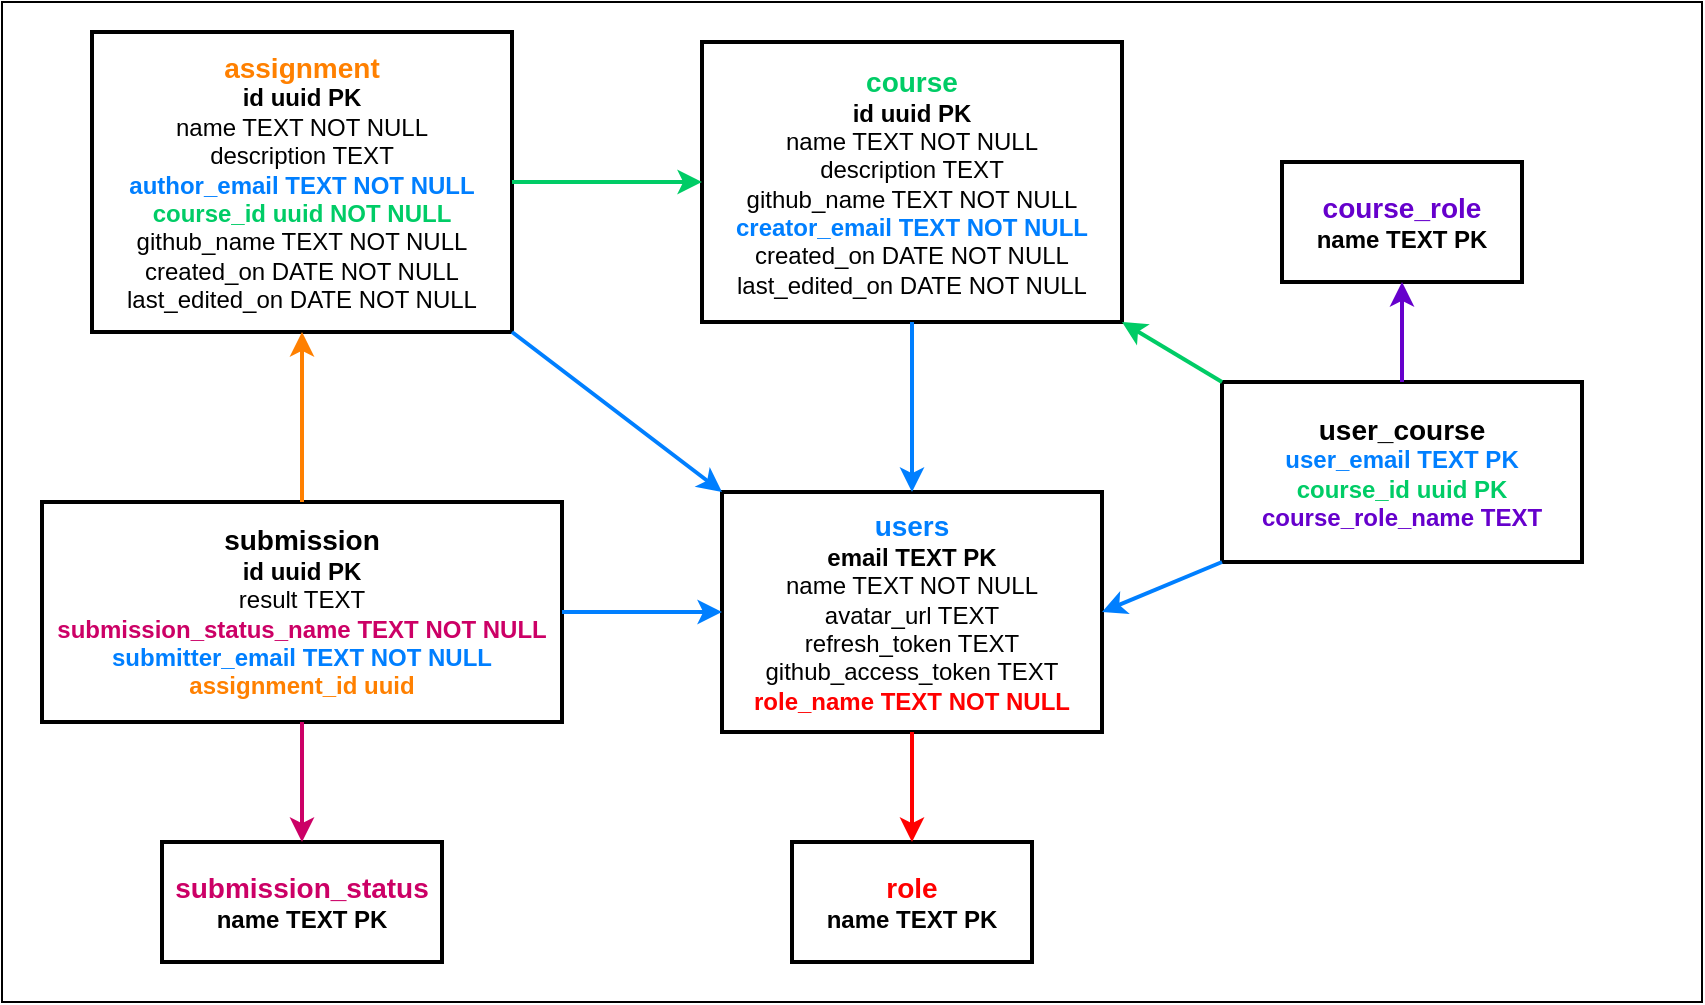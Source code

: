 <mxfile>
    <diagram id="M3_72ie4rDMov3f6Uv0h" name="Page-1">
        <mxGraphModel dx="744" dy="571" grid="1" gridSize="10" guides="1" tooltips="1" connect="1" arrows="1" fold="1" page="1" pageScale="1" pageWidth="850" pageHeight="1100" math="0" shadow="0">
            <root>
                <mxCell id="0"/>
                <mxCell id="1" parent="0"/>
                <mxCell id="20" value="" style="rounded=0;whiteSpace=wrap;html=1;fillColor=#FFFFFF;" vertex="1" parent="1">
                    <mxGeometry width="850" height="500" as="geometry"/>
                </mxCell>
                <mxCell id="2" value="&lt;font color=&quot;#ff0000&quot;&gt;&lt;b&gt;&lt;font style=&quot;font-size: 14px&quot;&gt;role&lt;/font&gt;&lt;/b&gt;&lt;br&gt;&lt;/font&gt;&lt;b&gt;name TEXT PK&lt;/b&gt;" style="rounded=0;whiteSpace=wrap;html=1;fillColor=#FFFFFF;fontColor=#000000;strokeColor=#000000;strokeWidth=2;" vertex="1" parent="1">
                    <mxGeometry x="395" y="420" width="120" height="60" as="geometry"/>
                </mxCell>
                <mxCell id="3" value="&lt;b style=&quot;font-size: 14px&quot;&gt;&lt;font color=&quot;#6600cc&quot;&gt;course_role&lt;br&gt;&lt;/font&gt;&lt;/b&gt;&lt;b&gt;name TEXT PK&lt;/b&gt;" style="rounded=0;whiteSpace=wrap;html=1;fillColor=#FFFFFF;fontColor=#000000;strokeColor=#000000;strokeWidth=2;" vertex="1" parent="1">
                    <mxGeometry x="640" y="80" width="120" height="60" as="geometry"/>
                </mxCell>
                <mxCell id="4" value="&lt;font color=&quot;#cc0066&quot;&gt;&lt;b&gt;&lt;font style=&quot;font-size: 14px&quot;&gt;submission_status&lt;/font&gt;&lt;/b&gt;&lt;br&gt;&lt;/font&gt;&lt;b&gt;name TEXT PK&lt;/b&gt;" style="rounded=0;whiteSpace=wrap;html=1;fillColor=#FFFFFF;fontColor=#000000;strokeColor=#000000;strokeWidth=2;" vertex="1" parent="1">
                    <mxGeometry x="80" y="420" width="140" height="60" as="geometry"/>
                </mxCell>
                <mxCell id="5" value="&lt;font color=&quot;#007fff&quot;&gt;&lt;b&gt;&lt;font style=&quot;font-size: 14px&quot;&gt;users&lt;/font&gt;&lt;/b&gt;&lt;br&gt;&lt;/font&gt;&lt;b&gt;email TEXT PK&lt;/b&gt;&lt;br&gt;name TEXT NOT NULL&lt;br&gt;avatar_url TEXT&lt;br&gt;refresh_token TEXT&lt;br&gt;github_access_token TEXT&lt;br&gt;&lt;font color=&quot;#ff0000&quot;&gt;&lt;b&gt;role_name TEXT NOT NULL&lt;/b&gt;&lt;/font&gt;" style="rounded=0;whiteSpace=wrap;html=1;fillColor=#FFFFFF;fontColor=#000000;strokeColor=#000000;strokeWidth=2;" vertex="1" parent="1">
                    <mxGeometry x="360" y="245" width="190" height="120" as="geometry"/>
                </mxCell>
                <mxCell id="6" value="&lt;b&gt;&lt;font color=&quot;#00cc66&quot;&gt;&lt;font style=&quot;font-size: 14px&quot;&gt;course&lt;/font&gt;&lt;br&gt;&lt;/font&gt;id uuid PK&lt;/b&gt;&lt;br&gt;name TEXT NOT NULL&lt;br&gt;description TEXT&lt;br&gt;github_name TEXT NOT NULL&lt;br&gt;&lt;b&gt;&lt;font color=&quot;#007fff&quot;&gt;creator_email TEXT NOT NULL&lt;/font&gt;&lt;/b&gt;&lt;br&gt;created_on DATE NOT NULL&lt;br&gt;last_edited_on DATE NOT NULL" style="rounded=0;whiteSpace=wrap;html=1;fillColor=#FFFFFF;fontColor=#000000;strokeWidth=2;strokeColor=#000000;" vertex="1" parent="1">
                    <mxGeometry x="350" y="20" width="210" height="140" as="geometry"/>
                </mxCell>
                <mxCell id="7" value="&lt;b style=&quot;font-size: 14px&quot;&gt;&lt;font color=&quot;#ff8000&quot;&gt;assignment&lt;br&gt;&lt;/font&gt;&lt;/b&gt;&lt;b&gt;id uuid PK&lt;/b&gt;&lt;br&gt;name TEXT NOT NULL&lt;br&gt;description TEXT&lt;br&gt;&lt;b&gt;&lt;font color=&quot;#007fff&quot;&gt;author_email TEXT NOT NULL&lt;br&gt;&lt;/font&gt;&lt;font color=&quot;#00cc66&quot;&gt;course_id uuid NOT NULL&lt;/font&gt;&lt;br&gt;&lt;/b&gt;github_name TEXT NOT NULL&lt;br&gt;created_on DATE NOT NULL&lt;br&gt;last_edited_on DATE NOT NULL" style="rounded=0;whiteSpace=wrap;html=1;fillColor=#FFFFFF;fontColor=#000000;strokeWidth=2;strokeColor=#000000;" vertex="1" parent="1">
                    <mxGeometry x="45" y="15" width="210" height="150" as="geometry"/>
                </mxCell>
                <mxCell id="8" value="&lt;b&gt;&lt;font style=&quot;font-size: 14px&quot;&gt;submission&lt;/font&gt;&lt;br&gt;id uuid PK&lt;br&gt;&lt;/b&gt;result TEXT&lt;br&gt;&lt;b&gt;&lt;font color=&quot;#cc0066&quot;&gt;submission_status_name TEXT NOT NULL&lt;br&gt;&lt;/font&gt;&lt;font color=&quot;#007fff&quot;&gt;submitter_email TEXT NOT NULL&lt;br&gt;&lt;/font&gt;&lt;font color=&quot;#ff8000&quot;&gt;assignment_id uuid&lt;/font&gt;&lt;/b&gt;" style="rounded=0;whiteSpace=wrap;html=1;fillColor=#FFFFFF;fontColor=#000000;strokeColor=#000000;strokeWidth=2;" vertex="1" parent="1">
                    <mxGeometry x="20" y="250" width="260" height="110" as="geometry"/>
                </mxCell>
                <mxCell id="9" value="&lt;b style=&quot;font-size: 14px&quot;&gt;user_course&lt;br&gt;&lt;/b&gt;&lt;font color=&quot;#007fff&quot; style=&quot;font-weight: bold&quot;&gt;user_email TEXT PK&lt;br&gt;&lt;/font&gt;&lt;b&gt;&lt;font color=&quot;#00cc66&quot;&gt;course_id uuid PK&lt;br&gt;&lt;/font&gt;&lt;font color=&quot;#6600cc&quot;&gt;course_role_name TEXT&lt;/font&gt;&lt;/b&gt;" style="rounded=0;whiteSpace=wrap;html=1;fillColor=#FFFFFF;fontColor=#000000;strokeColor=#000000;strokeWidth=2;" vertex="1" parent="1">
                    <mxGeometry x="610" y="190" width="180" height="90" as="geometry"/>
                </mxCell>
                <mxCell id="10" value="" style="endArrow=classic;html=1;fontColor=#FF0000;exitX=0.5;exitY=1;exitDx=0;exitDy=0;entryX=0.5;entryY=0;entryDx=0;entryDy=0;strokeColor=#FF0000;jumpSize=6;strokeWidth=2;" edge="1" parent="1" source="5" target="2">
                    <mxGeometry width="50" height="50" relative="1" as="geometry">
                        <mxPoint x="430" y="455" as="sourcePoint"/>
                        <mxPoint x="480" y="405" as="targetPoint"/>
                    </mxGeometry>
                </mxCell>
                <mxCell id="11" value="" style="endArrow=classic;html=1;fontColor=#FF0000;exitX=0.5;exitY=1;exitDx=0;exitDy=0;entryX=0.5;entryY=0;entryDx=0;entryDy=0;strokeColor=#007FFF;strokeWidth=2;" edge="1" parent="1" source="6" target="5">
                    <mxGeometry width="50" height="50" relative="1" as="geometry">
                        <mxPoint x="675" y="545" as="sourcePoint"/>
                        <mxPoint x="675" y="595" as="targetPoint"/>
                    </mxGeometry>
                </mxCell>
                <mxCell id="12" value="" style="endArrow=classic;html=1;fontColor=#FF0000;exitX=1;exitY=1;exitDx=0;exitDy=0;entryX=0;entryY=0;entryDx=0;entryDy=0;strokeColor=#007FFF;strokeWidth=2;" edge="1" parent="1" source="7" target="5">
                    <mxGeometry width="50" height="50" relative="1" as="geometry">
                        <mxPoint x="480" y="255" as="sourcePoint"/>
                        <mxPoint x="480" y="315" as="targetPoint"/>
                    </mxGeometry>
                </mxCell>
                <mxCell id="13" value="" style="endArrow=classic;html=1;fontColor=#FF0000;exitX=1;exitY=0.5;exitDx=0;exitDy=0;entryX=0;entryY=0.5;entryDx=0;entryDy=0;strokeColor=#00CC66;strokeWidth=2;" edge="1" parent="1" source="7" target="6">
                    <mxGeometry width="50" height="50" relative="1" as="geometry">
                        <mxPoint x="570" y="35" as="sourcePoint"/>
                        <mxPoint x="715" y="255" as="targetPoint"/>
                    </mxGeometry>
                </mxCell>
                <mxCell id="14" value="" style="endArrow=classic;html=1;fontColor=#FF0000;exitX=0.5;exitY=0;exitDx=0;exitDy=0;entryX=0.5;entryY=1;entryDx=0;entryDy=0;strokeColor=#FF8000;strokeWidth=2;" edge="1" parent="1" source="8" target="7">
                    <mxGeometry width="50" height="50" relative="1" as="geometry">
                        <mxPoint x="400" y="175" as="sourcePoint"/>
                        <mxPoint x="545" y="395" as="targetPoint"/>
                    </mxGeometry>
                </mxCell>
                <mxCell id="15" value="" style="endArrow=classic;html=1;fontColor=#FF0000;exitX=1;exitY=0.5;exitDx=0;exitDy=0;entryX=0;entryY=0.5;entryDx=0;entryDy=0;strokeColor=#007FFF;strokeWidth=2;" edge="1" parent="1" source="8" target="5">
                    <mxGeometry width="50" height="50" relative="1" as="geometry">
                        <mxPoint x="399" y="175" as="sourcePoint"/>
                        <mxPoint x="544" y="395" as="targetPoint"/>
                    </mxGeometry>
                </mxCell>
                <mxCell id="16" value="" style="endArrow=classic;html=1;fontColor=#FF0000;entryX=0.5;entryY=0;entryDx=0;entryDy=0;strokeColor=#CC0066;strokeWidth=2;exitX=0.5;exitY=1;exitDx=0;exitDy=0;" edge="1" parent="1" source="8" target="4">
                    <mxGeometry width="50" height="50" relative="1" as="geometry">
                        <mxPoint x="90" y="430" as="sourcePoint"/>
                        <mxPoint x="320" y="175" as="targetPoint"/>
                    </mxGeometry>
                </mxCell>
                <mxCell id="17" value="" style="endArrow=classic;html=1;fontColor=#FF0000;exitX=0;exitY=1;exitDx=0;exitDy=0;entryX=1;entryY=0.5;entryDx=0;entryDy=0;strokeColor=#007FFF;strokeWidth=2;" edge="1" parent="1" source="9" target="5">
                    <mxGeometry width="50" height="50" relative="1" as="geometry">
                        <mxPoint x="465" y="170" as="sourcePoint"/>
                        <mxPoint x="465" y="255" as="targetPoint"/>
                    </mxGeometry>
                </mxCell>
                <mxCell id="18" value="" style="endArrow=classic;html=1;fontColor=#FF0000;exitX=0;exitY=0;exitDx=0;exitDy=0;entryX=1;entryY=1;entryDx=0;entryDy=0;strokeColor=#00CC66;strokeWidth=2;" edge="1" parent="1" source="9" target="6">
                    <mxGeometry width="50" height="50" relative="1" as="geometry">
                        <mxPoint x="590" y="140" as="sourcePoint"/>
                        <mxPoint x="685" y="140" as="targetPoint"/>
                    </mxGeometry>
                </mxCell>
                <mxCell id="19" value="" style="endArrow=classic;html=1;fontColor=#FF0000;exitX=0.5;exitY=0;exitDx=0;exitDy=0;entryX=0.5;entryY=1;entryDx=0;entryDy=0;strokeColor=#6600CC;strokeWidth=2;" edge="1" parent="1" source="9" target="3">
                    <mxGeometry width="50" height="50" relative="1" as="geometry">
                        <mxPoint x="620" y="169" as="sourcePoint"/>
                        <mxPoint x="570" y="139" as="targetPoint"/>
                    </mxGeometry>
                </mxCell>
            </root>
        </mxGraphModel>
    </diagram>
</mxfile>
